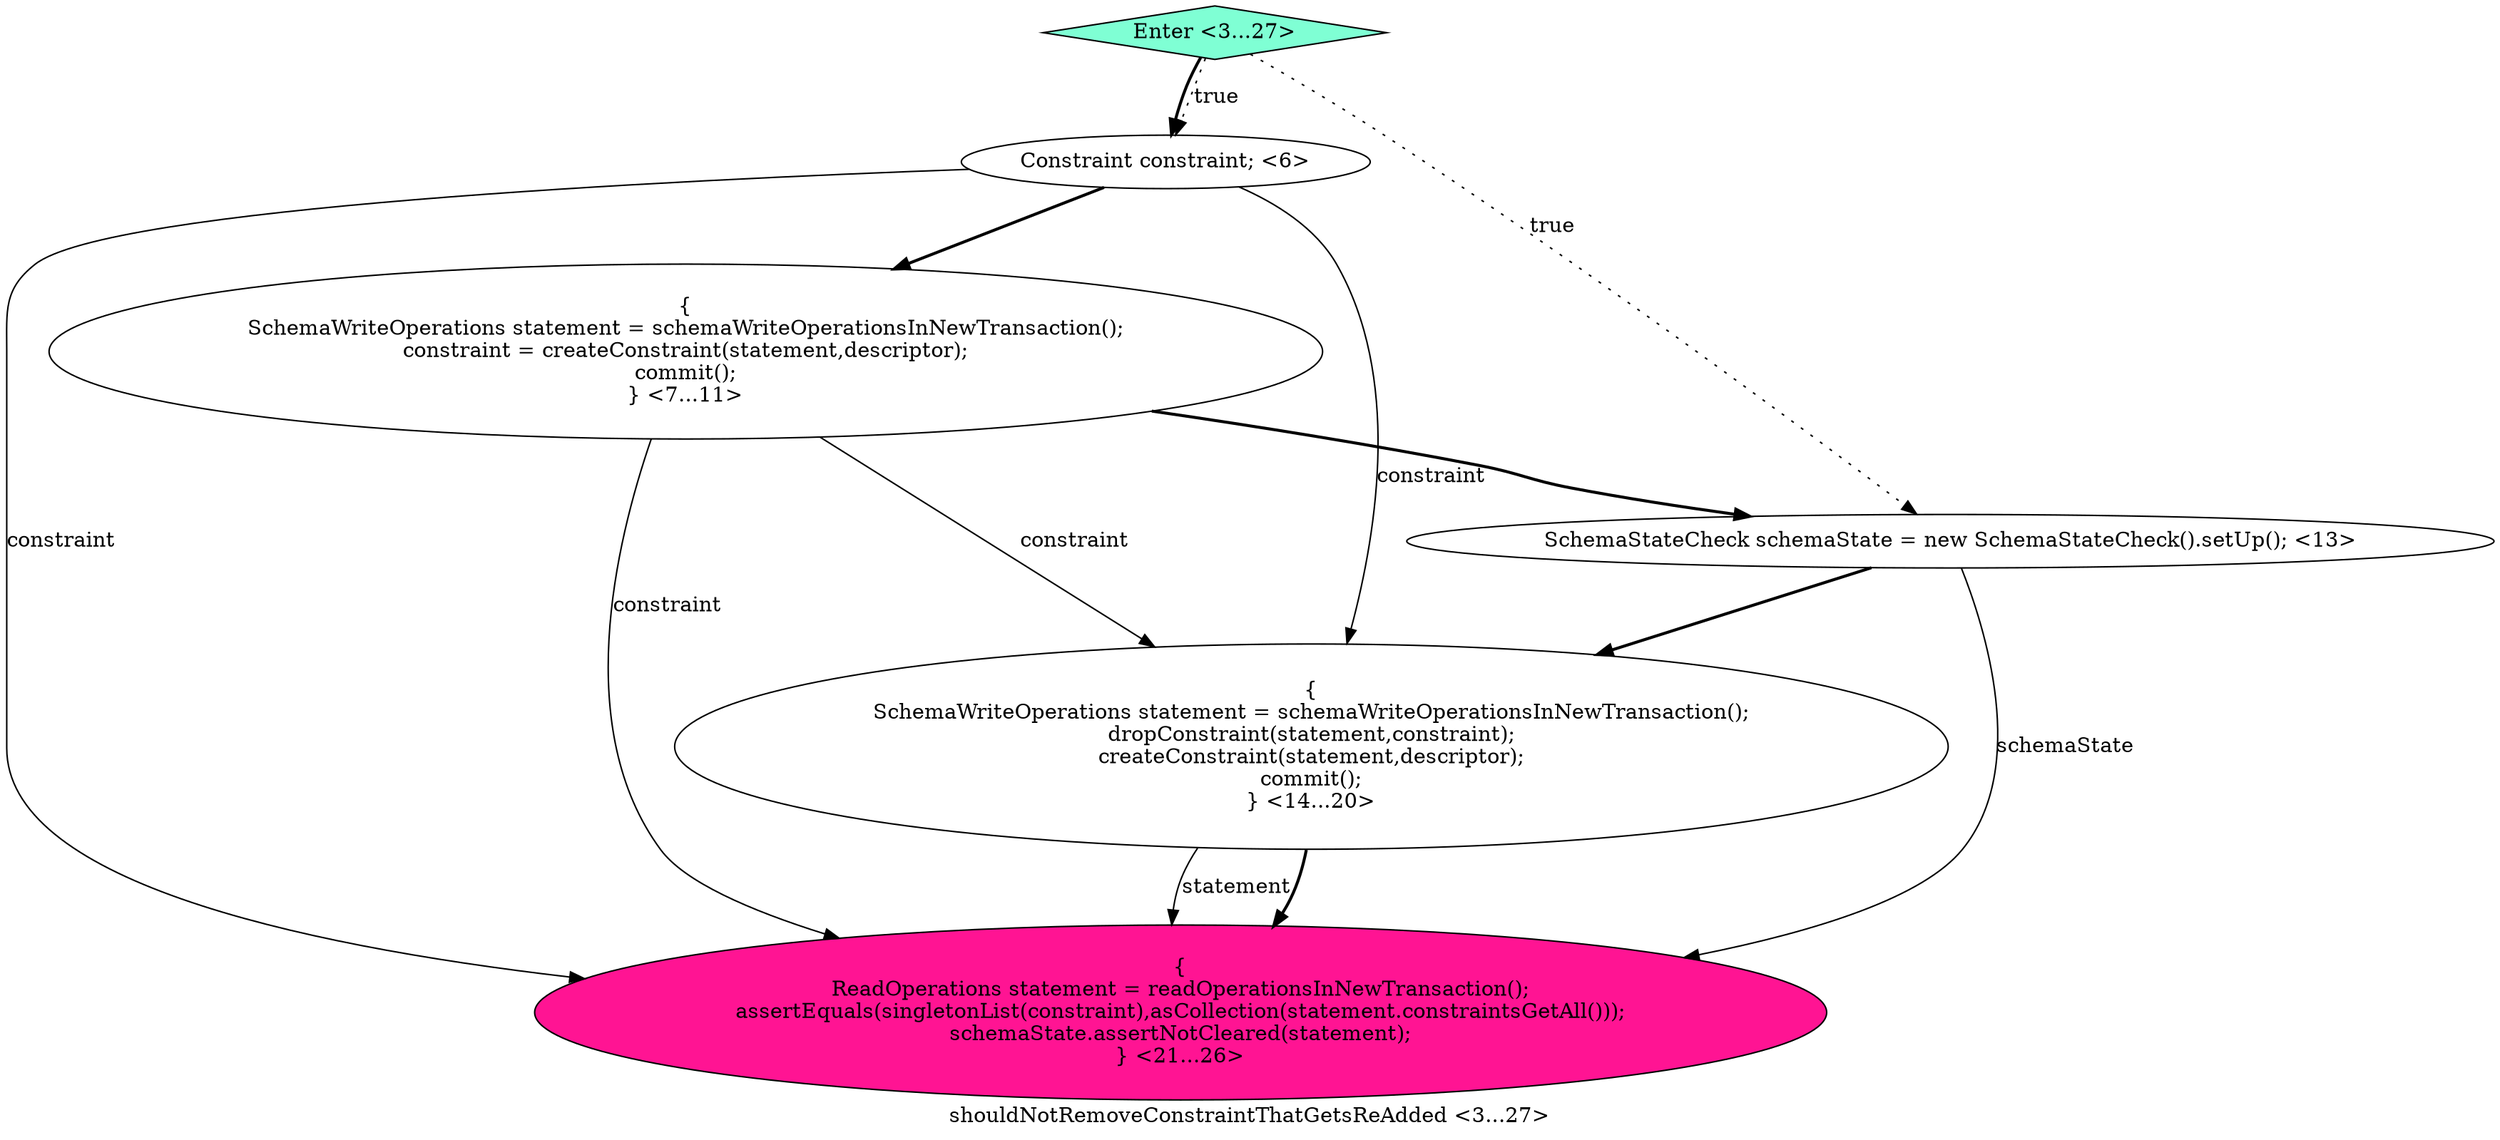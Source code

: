 digraph PDG {
label = "shouldNotRemoveConstraintThatGetsReAdded <3...27>";
0.3 [style = filled, label = "{
SchemaWriteOperations statement = schemaWriteOperationsInNewTransaction();
dropConstraint(statement,constraint);
createConstraint(statement,descriptor);
commit();
} <14...20>", fillcolor = white, shape = ellipse];
0.5 [style = filled, label = "Enter <3...27>", fillcolor = aquamarine, shape = diamond];
0.1 [style = filled, label = "{
SchemaWriteOperations statement = schemaWriteOperationsInNewTransaction();
constraint = createConstraint(statement,descriptor);
commit();
} <7...11>", fillcolor = white, shape = ellipse];
0.2 [style = filled, label = "SchemaStateCheck schemaState = new SchemaStateCheck().setUp(); <13>", fillcolor = white, shape = ellipse];
0.4 [style = filled, label = "{
ReadOperations statement = readOperationsInNewTransaction();
assertEquals(singletonList(constraint),asCollection(statement.constraintsGetAll()));
schemaState.assertNotCleared(statement);
} <21...26>", fillcolor = deeppink, shape = ellipse];
0.0 [style = filled, label = "Constraint constraint; <6>", fillcolor = white, shape = ellipse];
0.0 -> 0.1 [style = bold, label=""];
0.0 -> 0.3 [style = solid, label="constraint"];
0.0 -> 0.4 [style = solid, label="constraint"];
0.1 -> 0.2 [style = bold, label=""];
0.1 -> 0.3 [style = solid, label="constraint"];
0.1 -> 0.4 [style = solid, label="constraint"];
0.2 -> 0.3 [style = bold, label=""];
0.2 -> 0.4 [style = solid, label="schemaState"];
0.3 -> 0.4 [style = solid, label="statement"];
0.3 -> 0.4 [style = bold, label=""];
0.5 -> 0.0 [style = dotted, label="true"];
0.5 -> 0.0 [style = bold, label=""];
0.5 -> 0.2 [style = dotted, label="true"];
}
